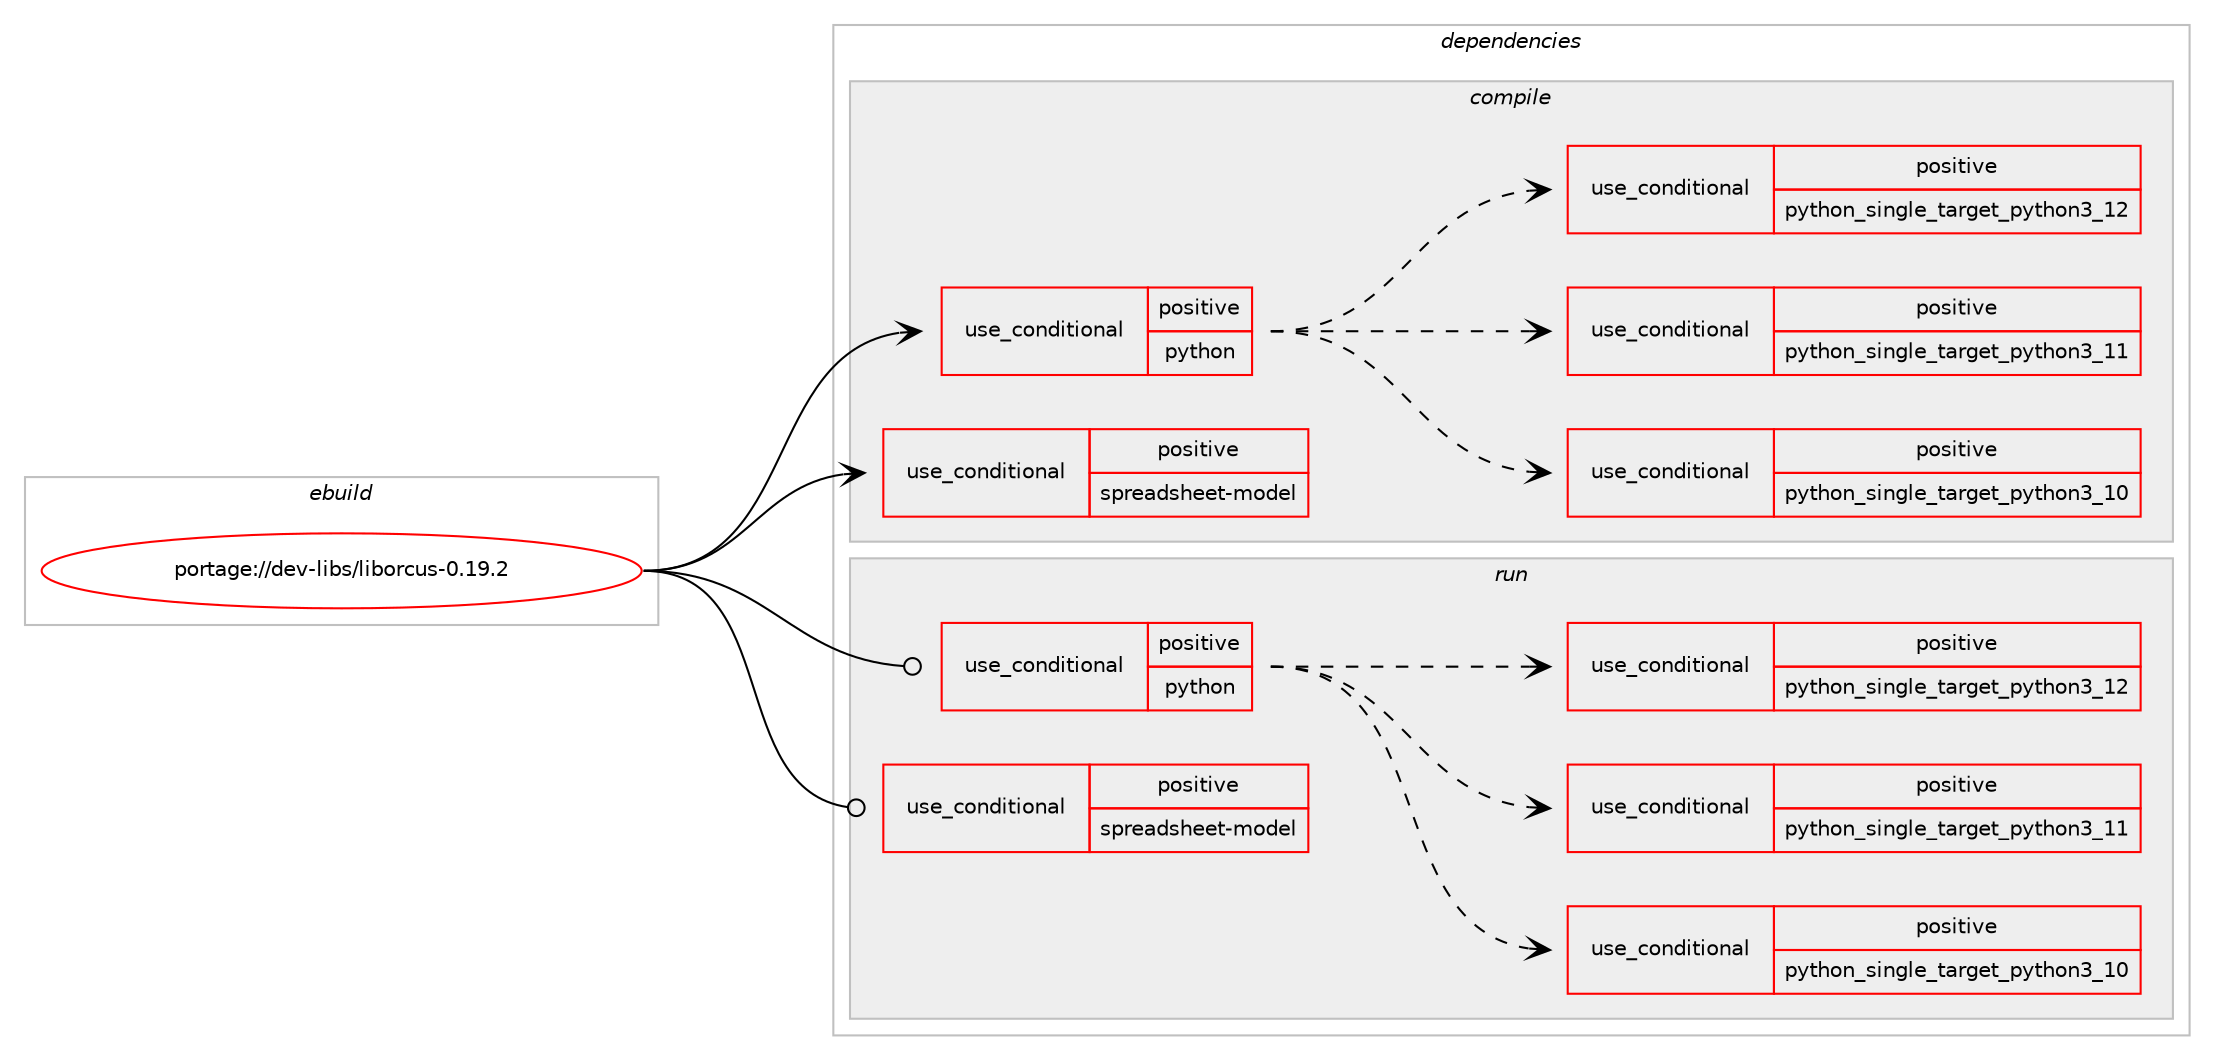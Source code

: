 digraph prolog {

# *************
# Graph options
# *************

newrank=true;
concentrate=true;
compound=true;
graph [rankdir=LR,fontname=Helvetica,fontsize=10,ranksep=1.5];#, ranksep=2.5, nodesep=0.2];
edge  [arrowhead=vee];
node  [fontname=Helvetica,fontsize=10];

# **********
# The ebuild
# **********

subgraph cluster_leftcol {
color=gray;
rank=same;
label=<<i>ebuild</i>>;
id [label="portage://dev-libs/liborcus-0.19.2", color=red, width=4, href="../dev-libs/liborcus-0.19.2.svg"];
}

# ****************
# The dependencies
# ****************

subgraph cluster_midcol {
color=gray;
label=<<i>dependencies</i>>;
subgraph cluster_compile {
fillcolor="#eeeeee";
style=filled;
label=<<i>compile</i>>;
subgraph cond26260 {
dependency56130 [label=<<TABLE BORDER="0" CELLBORDER="1" CELLSPACING="0" CELLPADDING="4"><TR><TD ROWSPAN="3" CELLPADDING="10">use_conditional</TD></TR><TR><TD>positive</TD></TR><TR><TD>python</TD></TR></TABLE>>, shape=none, color=red];
subgraph cond26261 {
dependency56131 [label=<<TABLE BORDER="0" CELLBORDER="1" CELLSPACING="0" CELLPADDING="4"><TR><TD ROWSPAN="3" CELLPADDING="10">use_conditional</TD></TR><TR><TD>positive</TD></TR><TR><TD>python_single_target_python3_10</TD></TR></TABLE>>, shape=none, color=red];
# *** BEGIN UNKNOWN DEPENDENCY TYPE (TODO) ***
# dependency56131 -> package_dependency(portage://dev-libs/liborcus-0.19.2,install,no,dev-lang,python,none,[,,],[slot(3.10)],[])
# *** END UNKNOWN DEPENDENCY TYPE (TODO) ***

}
dependency56130:e -> dependency56131:w [weight=20,style="dashed",arrowhead="vee"];
subgraph cond26262 {
dependency56132 [label=<<TABLE BORDER="0" CELLBORDER="1" CELLSPACING="0" CELLPADDING="4"><TR><TD ROWSPAN="3" CELLPADDING="10">use_conditional</TD></TR><TR><TD>positive</TD></TR><TR><TD>python_single_target_python3_11</TD></TR></TABLE>>, shape=none, color=red];
# *** BEGIN UNKNOWN DEPENDENCY TYPE (TODO) ***
# dependency56132 -> package_dependency(portage://dev-libs/liborcus-0.19.2,install,no,dev-lang,python,none,[,,],[slot(3.11)],[])
# *** END UNKNOWN DEPENDENCY TYPE (TODO) ***

}
dependency56130:e -> dependency56132:w [weight=20,style="dashed",arrowhead="vee"];
subgraph cond26263 {
dependency56133 [label=<<TABLE BORDER="0" CELLBORDER="1" CELLSPACING="0" CELLPADDING="4"><TR><TD ROWSPAN="3" CELLPADDING="10">use_conditional</TD></TR><TR><TD>positive</TD></TR><TR><TD>python_single_target_python3_12</TD></TR></TABLE>>, shape=none, color=red];
# *** BEGIN UNKNOWN DEPENDENCY TYPE (TODO) ***
# dependency56133 -> package_dependency(portage://dev-libs/liborcus-0.19.2,install,no,dev-lang,python,none,[,,],[slot(3.12)],[])
# *** END UNKNOWN DEPENDENCY TYPE (TODO) ***

}
dependency56130:e -> dependency56133:w [weight=20,style="dashed",arrowhead="vee"];
}
id:e -> dependency56130:w [weight=20,style="solid",arrowhead="vee"];
subgraph cond26264 {
dependency56134 [label=<<TABLE BORDER="0" CELLBORDER="1" CELLSPACING="0" CELLPADDING="4"><TR><TD ROWSPAN="3" CELLPADDING="10">use_conditional</TD></TR><TR><TD>positive</TD></TR><TR><TD>spreadsheet-model</TD></TR></TABLE>>, shape=none, color=red];
# *** BEGIN UNKNOWN DEPENDENCY TYPE (TODO) ***
# dependency56134 -> package_dependency(portage://dev-libs/liborcus-0.19.2,install,no,dev-libs,libixion,none,[,,],[slot(0),subslot(0.18)],[])
# *** END UNKNOWN DEPENDENCY TYPE (TODO) ***

}
id:e -> dependency56134:w [weight=20,style="solid",arrowhead="vee"];
# *** BEGIN UNKNOWN DEPENDENCY TYPE (TODO) ***
# id -> package_dependency(portage://dev-libs/liborcus-0.19.2,install,no,dev-libs,boost,none,[,,],any_same_slot,[use(enable(zlib),positive)])
# *** END UNKNOWN DEPENDENCY TYPE (TODO) ***

# *** BEGIN UNKNOWN DEPENDENCY TYPE (TODO) ***
# id -> package_dependency(portage://dev-libs/liborcus-0.19.2,install,no,dev-util,mdds,none,[,,],[slot(1),subslot(2.1)],[])
# *** END UNKNOWN DEPENDENCY TYPE (TODO) ***

# *** BEGIN UNKNOWN DEPENDENCY TYPE (TODO) ***
# id -> package_dependency(portage://dev-libs/liborcus-0.19.2,install,no,sys-libs,zlib,none,[,,],[],[])
# *** END UNKNOWN DEPENDENCY TYPE (TODO) ***

}
subgraph cluster_compileandrun {
fillcolor="#eeeeee";
style=filled;
label=<<i>compile and run</i>>;
}
subgraph cluster_run {
fillcolor="#eeeeee";
style=filled;
label=<<i>run</i>>;
subgraph cond26265 {
dependency56135 [label=<<TABLE BORDER="0" CELLBORDER="1" CELLSPACING="0" CELLPADDING="4"><TR><TD ROWSPAN="3" CELLPADDING="10">use_conditional</TD></TR><TR><TD>positive</TD></TR><TR><TD>python</TD></TR></TABLE>>, shape=none, color=red];
subgraph cond26266 {
dependency56136 [label=<<TABLE BORDER="0" CELLBORDER="1" CELLSPACING="0" CELLPADDING="4"><TR><TD ROWSPAN="3" CELLPADDING="10">use_conditional</TD></TR><TR><TD>positive</TD></TR><TR><TD>python_single_target_python3_10</TD></TR></TABLE>>, shape=none, color=red];
# *** BEGIN UNKNOWN DEPENDENCY TYPE (TODO) ***
# dependency56136 -> package_dependency(portage://dev-libs/liborcus-0.19.2,run,no,dev-lang,python,none,[,,],[slot(3.10)],[])
# *** END UNKNOWN DEPENDENCY TYPE (TODO) ***

}
dependency56135:e -> dependency56136:w [weight=20,style="dashed",arrowhead="vee"];
subgraph cond26267 {
dependency56137 [label=<<TABLE BORDER="0" CELLBORDER="1" CELLSPACING="0" CELLPADDING="4"><TR><TD ROWSPAN="3" CELLPADDING="10">use_conditional</TD></TR><TR><TD>positive</TD></TR><TR><TD>python_single_target_python3_11</TD></TR></TABLE>>, shape=none, color=red];
# *** BEGIN UNKNOWN DEPENDENCY TYPE (TODO) ***
# dependency56137 -> package_dependency(portage://dev-libs/liborcus-0.19.2,run,no,dev-lang,python,none,[,,],[slot(3.11)],[])
# *** END UNKNOWN DEPENDENCY TYPE (TODO) ***

}
dependency56135:e -> dependency56137:w [weight=20,style="dashed",arrowhead="vee"];
subgraph cond26268 {
dependency56138 [label=<<TABLE BORDER="0" CELLBORDER="1" CELLSPACING="0" CELLPADDING="4"><TR><TD ROWSPAN="3" CELLPADDING="10">use_conditional</TD></TR><TR><TD>positive</TD></TR><TR><TD>python_single_target_python3_12</TD></TR></TABLE>>, shape=none, color=red];
# *** BEGIN UNKNOWN DEPENDENCY TYPE (TODO) ***
# dependency56138 -> package_dependency(portage://dev-libs/liborcus-0.19.2,run,no,dev-lang,python,none,[,,],[slot(3.12)],[])
# *** END UNKNOWN DEPENDENCY TYPE (TODO) ***

}
dependency56135:e -> dependency56138:w [weight=20,style="dashed",arrowhead="vee"];
}
id:e -> dependency56135:w [weight=20,style="solid",arrowhead="odot"];
subgraph cond26269 {
dependency56139 [label=<<TABLE BORDER="0" CELLBORDER="1" CELLSPACING="0" CELLPADDING="4"><TR><TD ROWSPAN="3" CELLPADDING="10">use_conditional</TD></TR><TR><TD>positive</TD></TR><TR><TD>spreadsheet-model</TD></TR></TABLE>>, shape=none, color=red];
# *** BEGIN UNKNOWN DEPENDENCY TYPE (TODO) ***
# dependency56139 -> package_dependency(portage://dev-libs/liborcus-0.19.2,run,no,dev-libs,libixion,none,[,,],[slot(0),subslot(0.18)],[])
# *** END UNKNOWN DEPENDENCY TYPE (TODO) ***

}
id:e -> dependency56139:w [weight=20,style="solid",arrowhead="odot"];
# *** BEGIN UNKNOWN DEPENDENCY TYPE (TODO) ***
# id -> package_dependency(portage://dev-libs/liborcus-0.19.2,run,no,dev-libs,boost,none,[,,],any_same_slot,[use(enable(zlib),positive)])
# *** END UNKNOWN DEPENDENCY TYPE (TODO) ***

# *** BEGIN UNKNOWN DEPENDENCY TYPE (TODO) ***
# id -> package_dependency(portage://dev-libs/liborcus-0.19.2,run,no,sys-libs,zlib,none,[,,],[],[])
# *** END UNKNOWN DEPENDENCY TYPE (TODO) ***

}
}

# **************
# The candidates
# **************

subgraph cluster_choices {
rank=same;
color=gray;
label=<<i>candidates</i>>;

}

}
